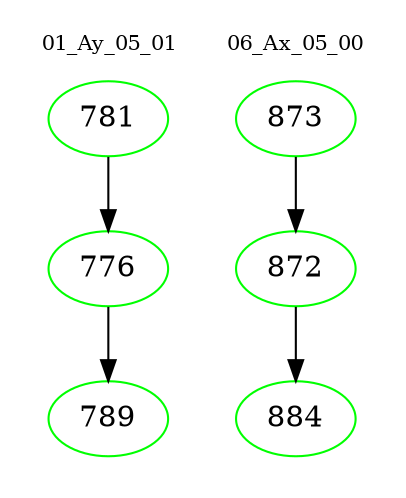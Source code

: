 digraph{
subgraph cluster_0 {
color = white
label = "01_Ay_05_01";
fontsize=10;
T0_781 [label="781", color="green"]
T0_781 -> T0_776 [color="black"]
T0_776 [label="776", color="green"]
T0_776 -> T0_789 [color="black"]
T0_789 [label="789", color="green"]
}
subgraph cluster_1 {
color = white
label = "06_Ax_05_00";
fontsize=10;
T1_873 [label="873", color="green"]
T1_873 -> T1_872 [color="black"]
T1_872 [label="872", color="green"]
T1_872 -> T1_884 [color="black"]
T1_884 [label="884", color="green"]
}
}
